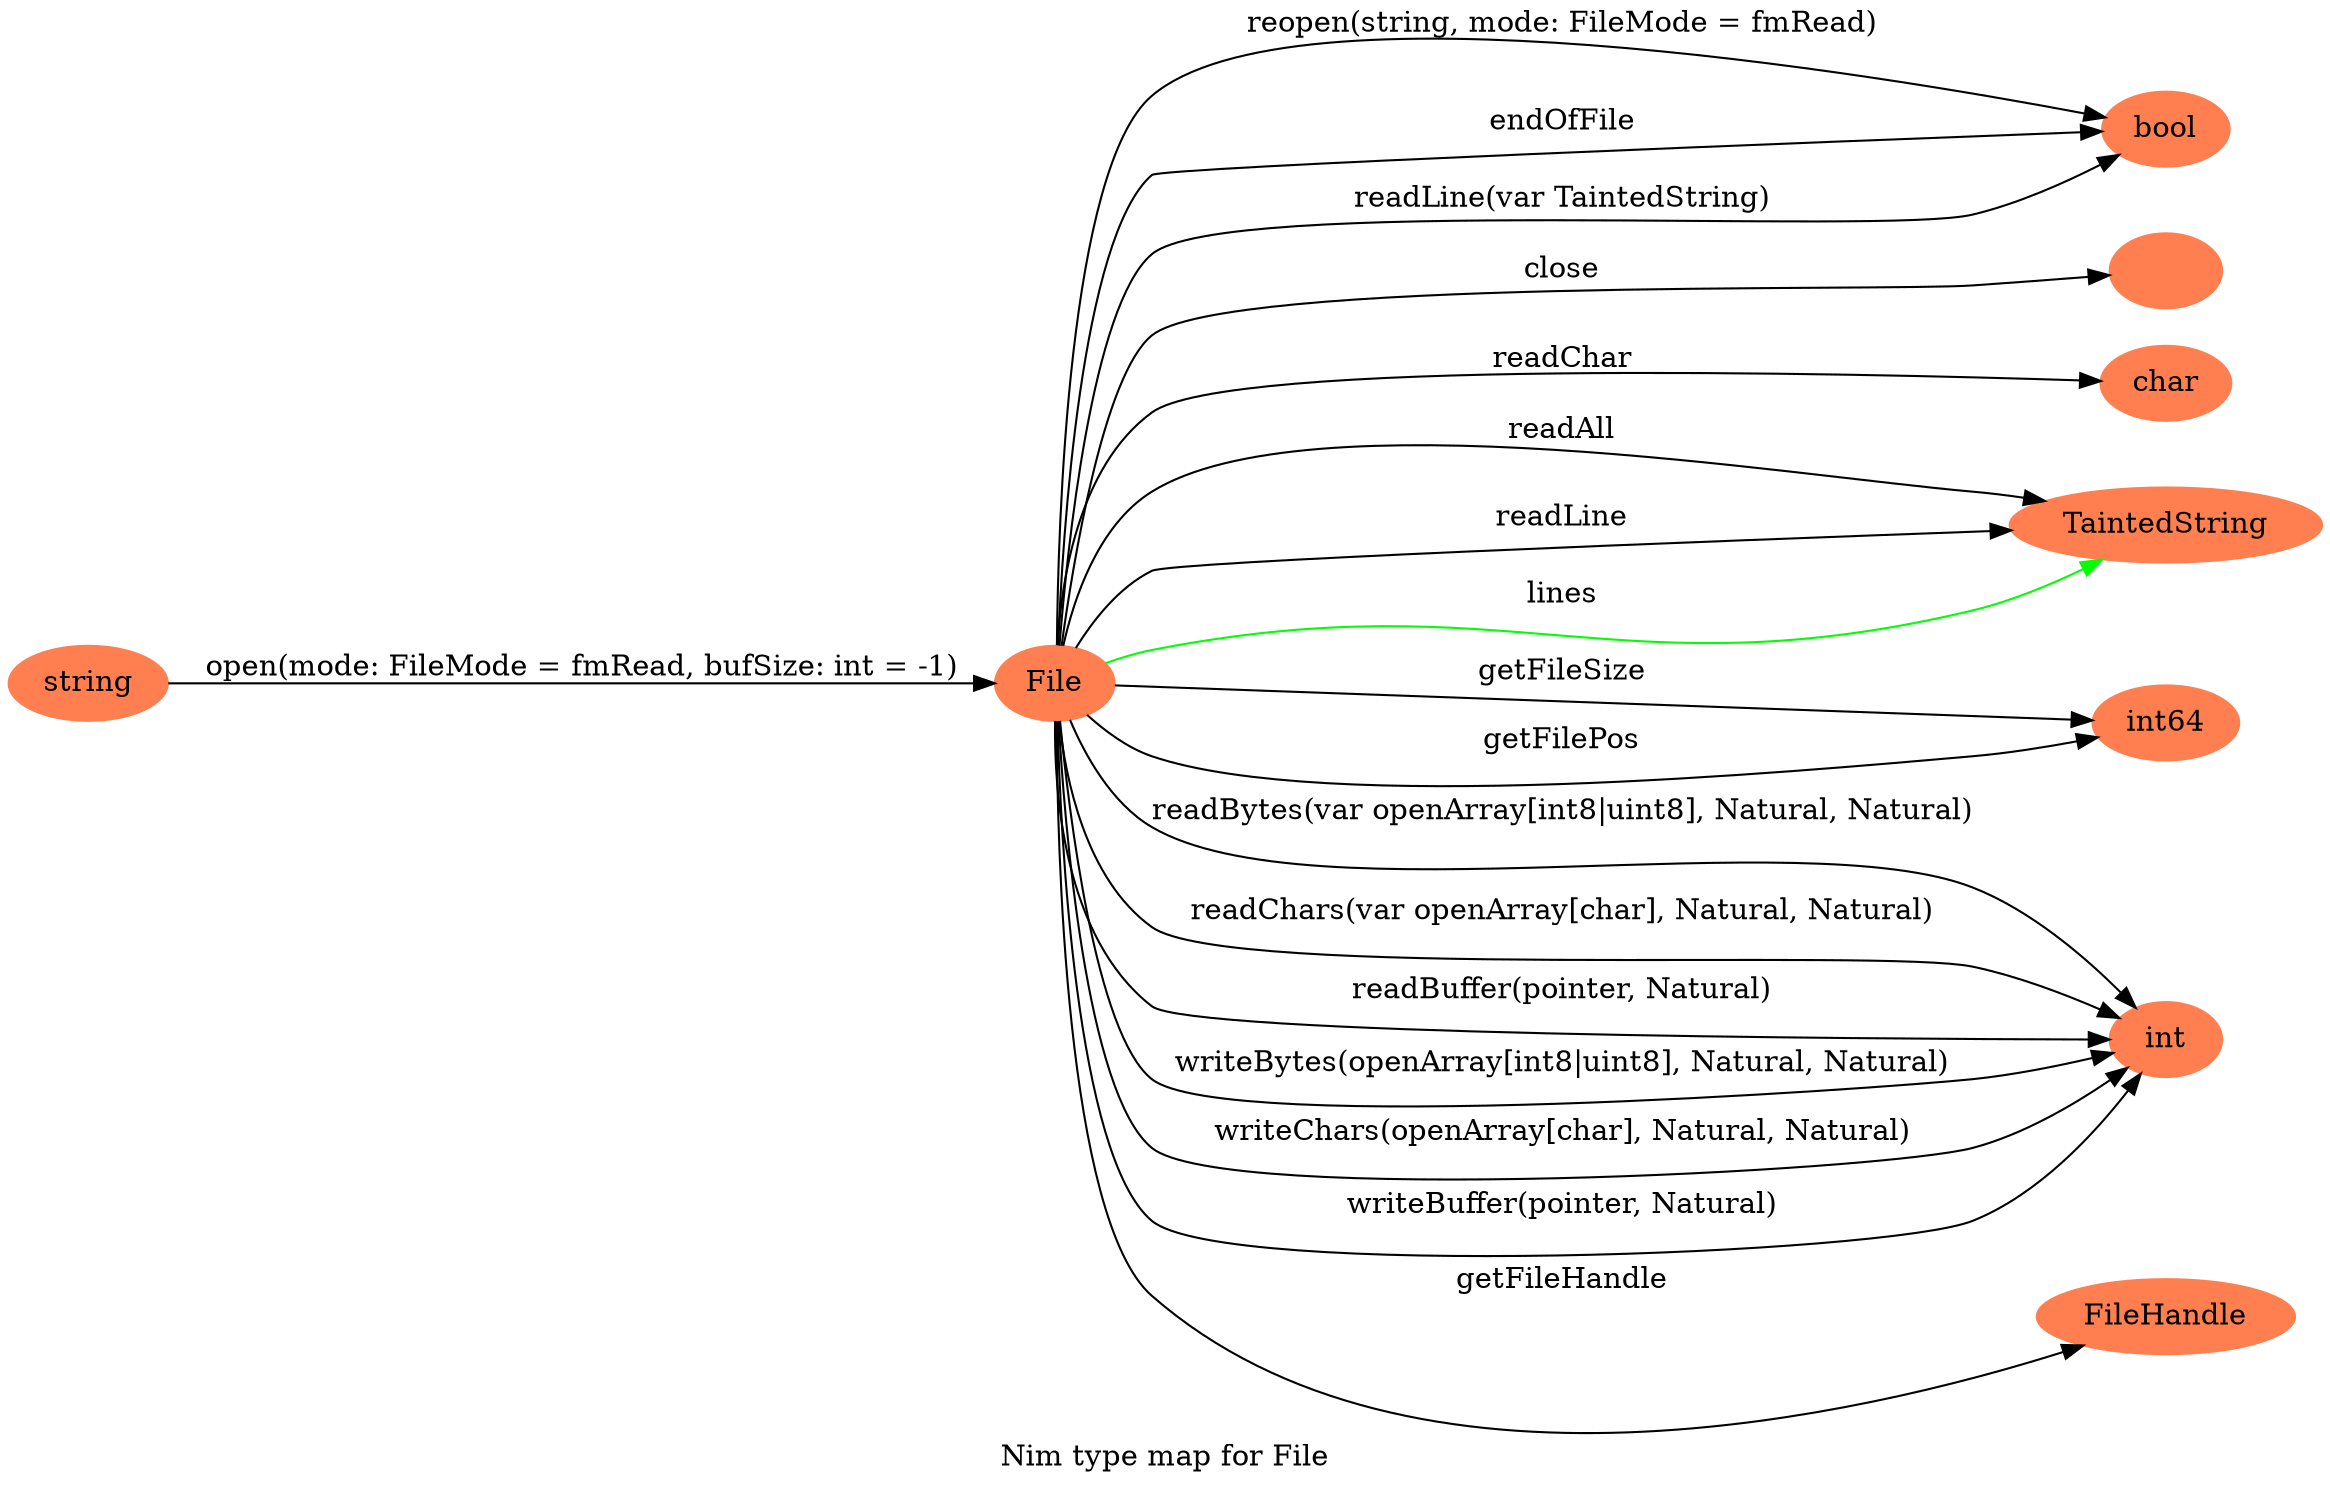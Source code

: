 digraph {
graph [
label = "Nim type map for File";
rankdir=LR;
];
node[color=coral, style=filled, label="string" ] N0;
node[color=coral, style=filled, label="File" ] N1;
N0 -> N1 [color="", label="open(mode: FileMode = fmRead, bufSize: int = -1)" ];
node[color=coral, style=filled, label="bool" ] N2;
N1 -> N2 [color="", label="reopen(string, mode: FileMode = fmRead)" ];
node[color=coral, style=filled, label="" ] N3;
N1 -> N3 [color="", label="close" ];
N1 -> N2 [color="", label="endOfFile" ];
node[color=coral, style=filled, label="char" ] N4;
N1 -> N4 [color="", label="readChar" ];
node[color=coral, style=filled, label="TaintedString" ] N5;
N1 -> N5 [color="", label="readAll" ];
N1 -> N5 [color="", label="readLine" ];
N1 -> N2 [color="", label="readLine(var TaintedString)" ];
node[color=coral, style=filled, label="int64" ] N6;
N1 -> N6 [color="", label="getFileSize" ];
node[color=coral, style=filled, label="int" ] N7;
N1 -> N7 [color="", label="readBytes(var openArray[int8|uint8], Natural, Natural)" ];
N1 -> N7 [color="", label="readChars(var openArray[char], Natural, Natural)" ];
N1 -> N7 [color="", label="readBuffer(pointer, Natural)" ];
N1 -> N7 [color="", label="writeBytes(openArray[int8|uint8], Natural, Natural)" ];
N1 -> N7 [color="", label="writeChars(openArray[char], Natural, Natural)" ];
N1 -> N7 [color="", label="writeBuffer(pointer, Natural)" ];
N1 -> N6 [color="", label="getFilePos" ];
node[color=coral, style=filled, label="FileHandle" ] N8;
N1 -> N8 [color="", label="getFileHandle" ];
N1 -> N5 [color="green", label="lines" ];
}
